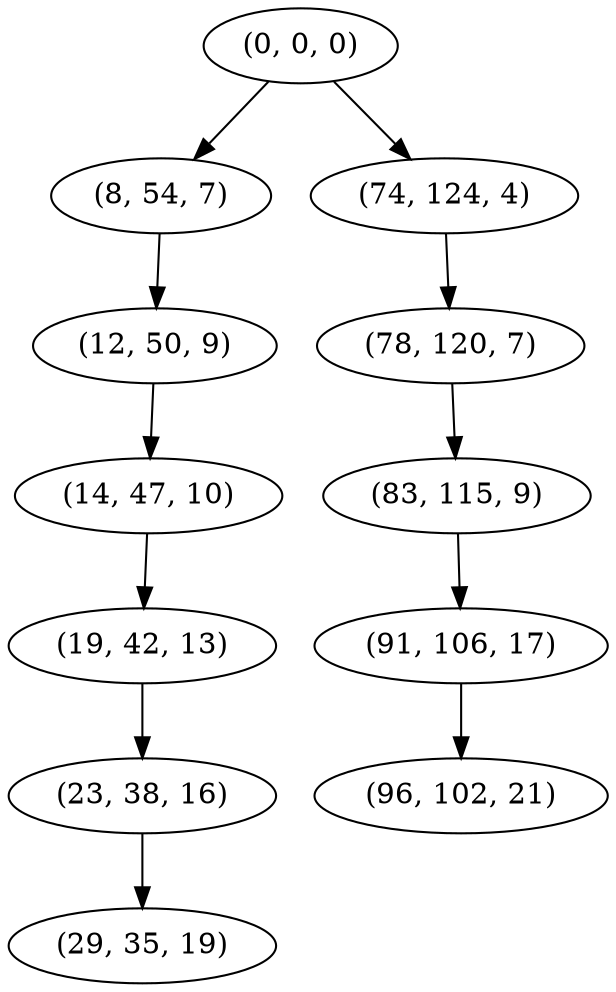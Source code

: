 digraph tree {
    "(0, 0, 0)";
    "(8, 54, 7)";
    "(12, 50, 9)";
    "(14, 47, 10)";
    "(19, 42, 13)";
    "(23, 38, 16)";
    "(29, 35, 19)";
    "(74, 124, 4)";
    "(78, 120, 7)";
    "(83, 115, 9)";
    "(91, 106, 17)";
    "(96, 102, 21)";
    "(0, 0, 0)" -> "(8, 54, 7)";
    "(0, 0, 0)" -> "(74, 124, 4)";
    "(8, 54, 7)" -> "(12, 50, 9)";
    "(12, 50, 9)" -> "(14, 47, 10)";
    "(14, 47, 10)" -> "(19, 42, 13)";
    "(19, 42, 13)" -> "(23, 38, 16)";
    "(23, 38, 16)" -> "(29, 35, 19)";
    "(74, 124, 4)" -> "(78, 120, 7)";
    "(78, 120, 7)" -> "(83, 115, 9)";
    "(83, 115, 9)" -> "(91, 106, 17)";
    "(91, 106, 17)" -> "(96, 102, 21)";
}
